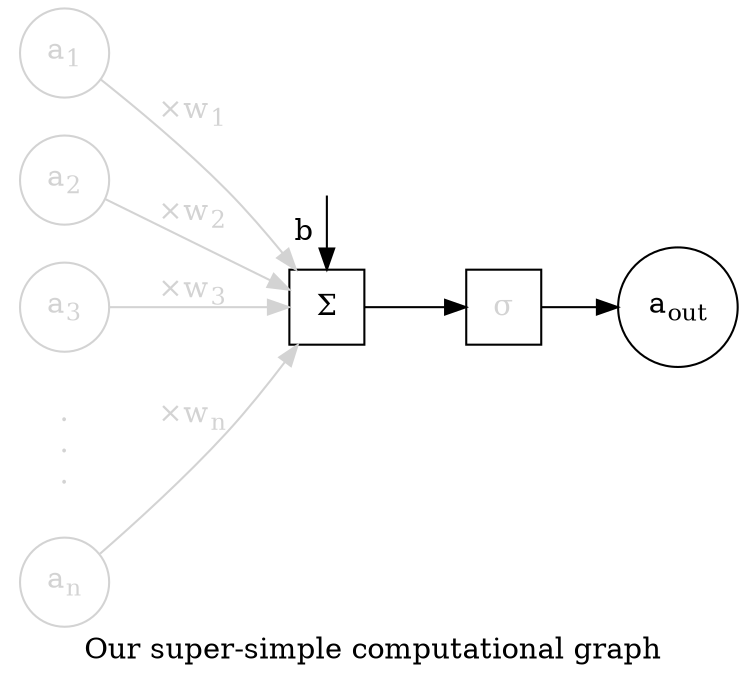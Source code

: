 digraph {
  label="Our super-simple computational graph"
  rankdir="LR"
//  splines=polyline
  a_1 [color=lightgray; fontcolor=lightgray; label=<a<SUB>1</SUB>>, shape=circle];
  a_1 -> sum [color=lightgray; fontcolor=lightgray; label=<&times;w<SUB>1</SUB>>];
  a_2 [color=lightgray; fontcolor=lightgray; label=<a<SUB>2</SUB>>, shape=circle];
  a_2 -> sum [color=lightgray; fontcolor=lightgray; label=<&times;w<SUB>2</SUB>>];
  a_3 [color=lightgray; fontcolor=lightgray; label=<a<SUB>3</SUB>>, shape=circle];
  a_3 -> sum [color=lightgray; fontcolor=lightgray; label=<&times;w<SUB>3</SUB>>];
  many_more [color=lightgray; fontcolor=lightgray; label=".\n.\n." textdir="TB", shape=none] 
  {rank="same"
  bias [style=invis];
  sum [label=<&Sigma;>, shape=square];
  }
  bias -> sum [label="b"];
  many_more -> sum [style=invis]
  a_n [color=lightgray; fontcolor=lightgray; label=<a<SUB>n</SUB>>, shape=circle];
  a_n -> sum [color=lightgray; fontcolor=lightgray; label=<&times;w<SUB>n</SUB>>];
  sigmoid [fontcolor=lightgray; label=<&sigma;>, shape=square];
  sum -> sigmoid
  a_out [label=<a<SUB>out</SUB>>, shape=circle];
  sigmoid -> a_out
}
